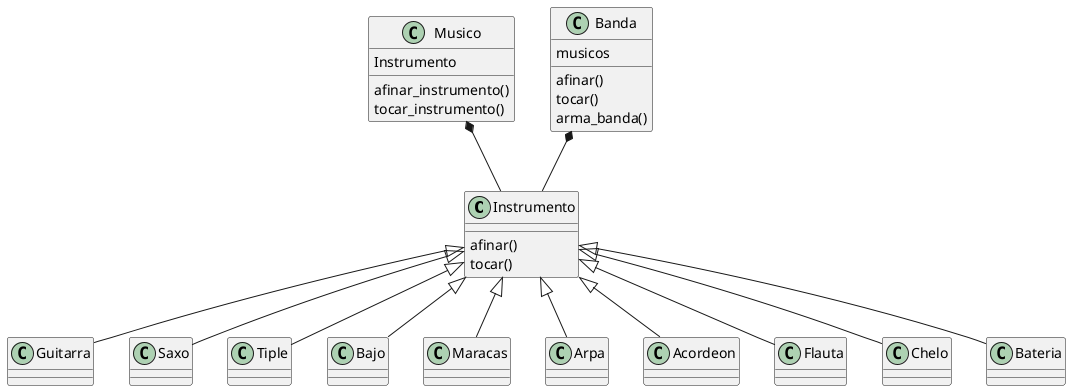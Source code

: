 @startuml

Instrumento <|-- Guitarra
Instrumento <|-- Saxo
Instrumento <|-- Tiple
Instrumento <|-- Bajo
Instrumento <|-- Maracas
Instrumento <|-- Arpa
Instrumento <|-- Acordeon
Instrumento <|-- Flauta
Instrumento <|-- Chelo
Instrumento <|-- Bateria


Musico *-- Instrumento
Banda *-- Instrumento

Instrumento : afinar()
Instrumento : tocar()

Musico : Instrumento
Musico : afinar_instrumento()
Musico : tocar_instrumento()

Banda : musicos
Banda : afinar()
Banda : tocar()
Banda : arma_banda()  


@enduml